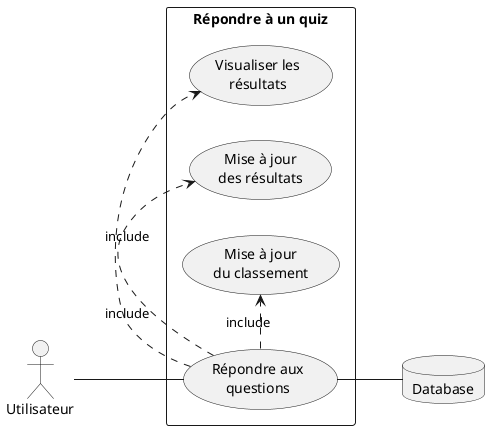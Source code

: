 @startuml
left to right direction
skinparam packageStyle rectangle
actor Utilisateur
database Database
rectangle "Répondre à un quiz" {
  Utilisateur -- (Répondre aux\nquestions)
  (Répondre aux\nquestions) .> (Visualiser les\nrésultats) : include
  (Répondre aux\nquestions) -- Database
  (Répondre aux\nquestions) .> (Mise à jour\ndes résultats) : include
  (Répondre aux\nquestions) .> (Mise à jour\ndu classement) : include
}
@enduml